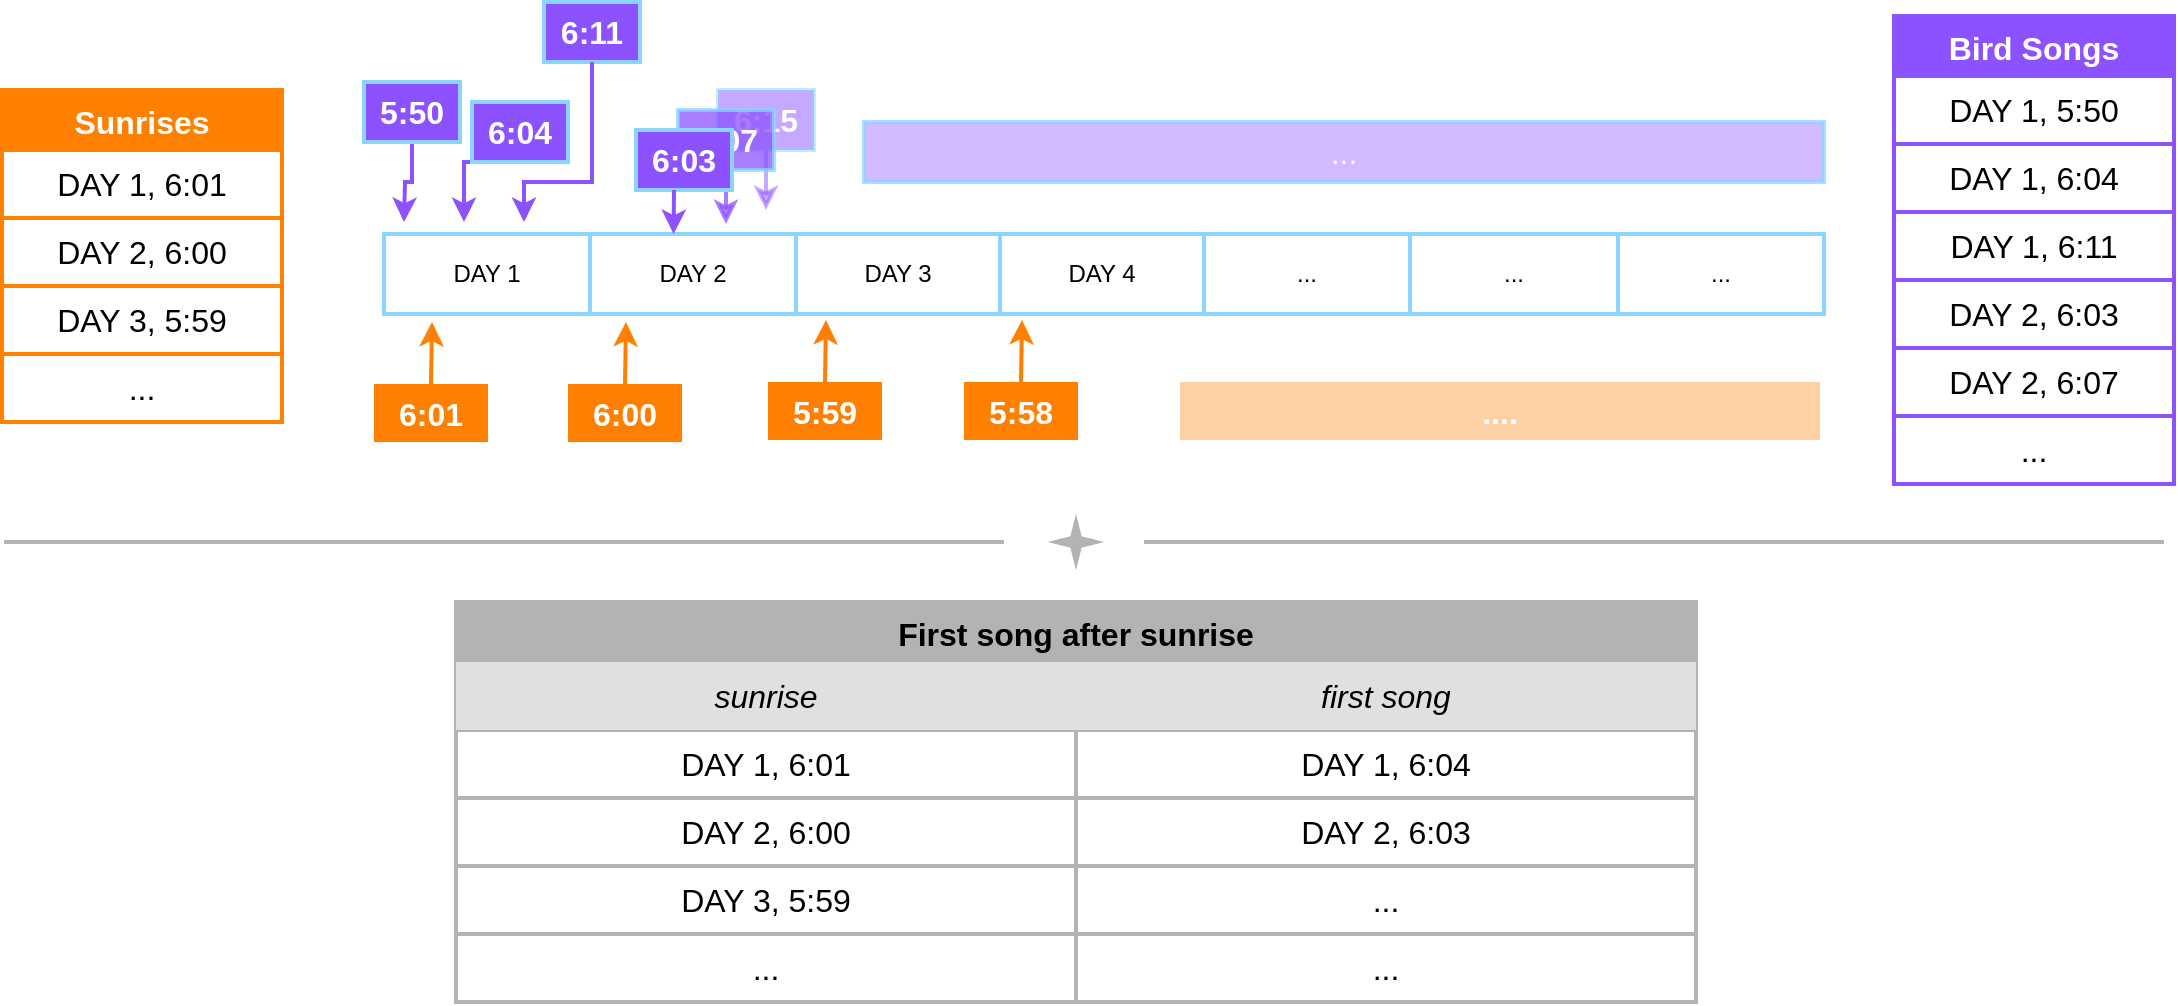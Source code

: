 <mxfile version="16.1.0" type="device"><diagram id="4v7egA7Svk3GROdDyLtR" name="Page-1"><mxGraphModel dx="2200" dy="832" grid="1" gridSize="10" guides="1" tooltips="1" connect="1" arrows="1" fold="1" page="1" pageScale="1" pageWidth="850" pageHeight="1100" math="0" shadow="0"><root><mxCell id="0"/><mxCell id="1" parent="0"/><mxCell id="Ud3-OzyQFxdor-zOb9gR-72" value="" style="group" vertex="1" connectable="0" parent="1"><mxGeometry x="237" y="464" width="48" height="70" as="geometry"/></mxCell><mxCell id="Ud3-OzyQFxdor-zOb9gR-71" style="edgeStyle=orthogonalEdgeStyle;rounded=0;jumpSize=6;orthogonalLoop=1;jettySize=auto;html=1;exitX=0.5;exitY=1;exitDx=0;exitDy=0;fontSize=16;fontColor=#FFFFFF;strokeColor=#8C52FF;strokeWidth=2;opacity=50;" edge="1" parent="Ud3-OzyQFxdor-zOb9gR-72" source="Ud3-OzyQFxdor-zOb9gR-69"><mxGeometry relative="1" as="geometry"><mxPoint x="24" y="60" as="targetPoint"/></mxGeometry></mxCell><mxCell id="Ud3-OzyQFxdor-zOb9gR-69" value="&lt;font style=&quot;font-size: 16px&quot;&gt;6:15&lt;/font&gt;" style="rounded=0;whiteSpace=wrap;html=1;labelBackgroundColor=none;labelBorderColor=none;fontSize=12;fontColor=#FFFFFF;strokeColor=#8AD4FF;strokeWidth=2;fillColor=#8C52FF;fontStyle=1;opacity=50;" vertex="1" parent="Ud3-OzyQFxdor-zOb9gR-72"><mxGeometry width="48" height="30" as="geometry"/></mxCell><mxCell id="Ud3-OzyQFxdor-zOb9gR-73" value="" style="group" vertex="1" connectable="0" parent="Ud3-OzyQFxdor-zOb9gR-72"><mxGeometry x="-20" y="10" width="48" height="60" as="geometry"/></mxCell><mxCell id="Ud3-OzyQFxdor-zOb9gR-74" style="edgeStyle=orthogonalEdgeStyle;rounded=0;jumpSize=6;orthogonalLoop=1;jettySize=auto;html=1;exitX=0.5;exitY=1;exitDx=0;exitDy=0;fontSize=16;fontColor=#FFFFFF;strokeColor=#8C52FF;strokeWidth=2;opacity=75;" edge="1" parent="Ud3-OzyQFxdor-zOb9gR-73" source="Ud3-OzyQFxdor-zOb9gR-75"><mxGeometry relative="1" as="geometry"><mxPoint x="24" y="57" as="targetPoint"/></mxGeometry></mxCell><mxCell id="Ud3-OzyQFxdor-zOb9gR-75" value="&lt;font style=&quot;font-size: 16px&quot;&gt;6:07&lt;/font&gt;" style="rounded=0;whiteSpace=wrap;html=1;labelBackgroundColor=none;labelBorderColor=none;fontSize=12;fontColor=#FFFFFF;strokeColor=#8AD4FF;strokeWidth=2;fillColor=#8C52FF;fontStyle=1;opacity=75;" vertex="1" parent="Ud3-OzyQFxdor-zOb9gR-73"><mxGeometry width="48" height="30" as="geometry"/></mxCell><mxCell id="Ud3-OzyQFxdor-zOb9gR-82" value="&lt;font style=&quot;font-size: 16px&quot;&gt;6:03&lt;/font&gt;" style="rounded=0;whiteSpace=wrap;html=1;labelBackgroundColor=none;labelBorderColor=none;fontSize=12;fontColor=#FFFFFF;strokeColor=#8AD4FF;strokeWidth=2;fillColor=#8C52FF;fontStyle=1;" vertex="1" parent="Ud3-OzyQFxdor-zOb9gR-73"><mxGeometry x="-21" y="10" width="48" height="30" as="geometry"/></mxCell><mxCell id="Ud3-OzyQFxdor-zOb9gR-1" value="" style="shape=table;html=1;whiteSpace=wrap;startSize=0;container=1;collapsible=0;childLayout=tableLayout;strokeColor=#8AD4FF;strokeWidth=2;" vertex="1" parent="1"><mxGeometry x="70" y="536" width="720" height="40" as="geometry"/></mxCell><mxCell id="Ud3-OzyQFxdor-zOb9gR-2" value="" style="shape=partialRectangle;html=1;whiteSpace=wrap;collapsible=0;dropTarget=0;pointerEvents=0;fillColor=none;top=0;left=0;bottom=0;right=0;points=[[0,0.5],[1,0.5]];portConstraint=eastwest;" vertex="1" parent="Ud3-OzyQFxdor-zOb9gR-1"><mxGeometry width="720" height="40" as="geometry"/></mxCell><mxCell id="Ud3-OzyQFxdor-zOb9gR-3" value="DAY 1" style="shape=partialRectangle;html=1;whiteSpace=wrap;connectable=0;fillColor=none;top=0;left=0;bottom=0;right=0;overflow=hidden;pointerEvents=1;" vertex="1" parent="Ud3-OzyQFxdor-zOb9gR-2"><mxGeometry width="103" height="40" as="geometry"><mxRectangle width="103" height="40" as="alternateBounds"/></mxGeometry></mxCell><mxCell id="Ud3-OzyQFxdor-zOb9gR-4" value="DAY 2" style="shape=partialRectangle;html=1;whiteSpace=wrap;connectable=0;fillColor=none;top=0;left=0;bottom=0;right=0;overflow=hidden;pointerEvents=1;" vertex="1" parent="Ud3-OzyQFxdor-zOb9gR-2"><mxGeometry x="103" width="103" height="40" as="geometry"><mxRectangle width="103" height="40" as="alternateBounds"/></mxGeometry></mxCell><mxCell id="Ud3-OzyQFxdor-zOb9gR-5" value="DAY 3" style="shape=partialRectangle;html=1;whiteSpace=wrap;connectable=0;fillColor=none;top=0;left=0;bottom=0;right=0;overflow=hidden;pointerEvents=1;" vertex="1" parent="Ud3-OzyQFxdor-zOb9gR-2"><mxGeometry x="206" width="102" height="40" as="geometry"><mxRectangle width="102" height="40" as="alternateBounds"/></mxGeometry></mxCell><mxCell id="Ud3-OzyQFxdor-zOb9gR-15" value="DAY 4" style="shape=partialRectangle;html=1;whiteSpace=wrap;connectable=0;fillColor=none;top=0;left=0;bottom=0;right=0;overflow=hidden;pointerEvents=1;" vertex="1" parent="Ud3-OzyQFxdor-zOb9gR-2"><mxGeometry x="308" width="102" height="40" as="geometry"><mxRectangle width="102" height="40" as="alternateBounds"/></mxGeometry></mxCell><mxCell id="Ud3-OzyQFxdor-zOb9gR-16" value="..." style="shape=partialRectangle;html=1;whiteSpace=wrap;connectable=0;fillColor=none;top=0;left=0;bottom=0;right=0;overflow=hidden;pointerEvents=1;" vertex="1" parent="Ud3-OzyQFxdor-zOb9gR-2"><mxGeometry x="410" width="103" height="40" as="geometry"><mxRectangle width="103" height="40" as="alternateBounds"/></mxGeometry></mxCell><mxCell id="Ud3-OzyQFxdor-zOb9gR-17" value="..." style="shape=partialRectangle;html=1;whiteSpace=wrap;connectable=0;fillColor=none;top=0;left=0;bottom=0;right=0;overflow=hidden;pointerEvents=1;" vertex="1" parent="Ud3-OzyQFxdor-zOb9gR-2"><mxGeometry x="513" width="104" height="40" as="geometry"><mxRectangle width="104" height="40" as="alternateBounds"/></mxGeometry></mxCell><mxCell id="Ud3-OzyQFxdor-zOb9gR-18" value="..." style="shape=partialRectangle;html=1;whiteSpace=wrap;connectable=0;fillColor=none;top=0;left=0;bottom=0;right=0;overflow=hidden;pointerEvents=1;" vertex="1" parent="Ud3-OzyQFxdor-zOb9gR-2"><mxGeometry x="617" width="103" height="40" as="geometry"><mxRectangle width="103" height="40" as="alternateBounds"/></mxGeometry></mxCell><mxCell id="Ud3-OzyQFxdor-zOb9gR-31" value="" style="group" vertex="1" connectable="0" parent="1"><mxGeometry x="65" y="611" width="57" height="29" as="geometry"/></mxCell><mxCell id="Ud3-OzyQFxdor-zOb9gR-27" value="" style="group" vertex="1" connectable="0" parent="Ud3-OzyQFxdor-zOb9gR-31"><mxGeometry width="57" height="29" as="geometry"/></mxCell><mxCell id="Ud3-OzyQFxdor-zOb9gR-21" value="6:01" style="rounded=0;whiteSpace=wrap;html=1;fontStyle=1;fontSize=16;fontColor=#FFFFFF;labelBackgroundColor=none;labelBorderColor=none;fillColor=#FF8000;strokeColor=none;" vertex="1" parent="Ud3-OzyQFxdor-zOb9gR-27"><mxGeometry width="57" height="29" as="geometry"/></mxCell><mxCell id="Ud3-OzyQFxdor-zOb9gR-30" style="edgeStyle=orthogonalEdgeStyle;rounded=0;jumpSize=6;orthogonalLoop=1;jettySize=auto;html=1;exitX=0.5;exitY=0;exitDx=0;exitDy=0;fontSize=16;fontColor=#FFFFFF;strokeColor=#FF8000;strokeWidth=2;" edge="1" parent="Ud3-OzyQFxdor-zOb9gR-31" source="Ud3-OzyQFxdor-zOb9gR-21"><mxGeometry relative="1" as="geometry"><mxPoint x="29" y="-31" as="targetPoint"/></mxGeometry></mxCell><mxCell id="Ud3-OzyQFxdor-zOb9gR-37" value="" style="group" vertex="1" connectable="0" parent="1"><mxGeometry x="162" y="611" width="57" height="29" as="geometry"/></mxCell><mxCell id="Ud3-OzyQFxdor-zOb9gR-38" value="" style="group" vertex="1" connectable="0" parent="Ud3-OzyQFxdor-zOb9gR-37"><mxGeometry width="57" height="29" as="geometry"/></mxCell><mxCell id="Ud3-OzyQFxdor-zOb9gR-39" value="6:00" style="rounded=0;whiteSpace=wrap;html=1;fontStyle=1;fontSize=16;fontColor=#FFFFFF;labelBackgroundColor=none;labelBorderColor=none;fillColor=#FF8000;strokeColor=none;" vertex="1" parent="Ud3-OzyQFxdor-zOb9gR-38"><mxGeometry width="57" height="29" as="geometry"/></mxCell><mxCell id="Ud3-OzyQFxdor-zOb9gR-40" style="edgeStyle=orthogonalEdgeStyle;rounded=0;jumpSize=6;orthogonalLoop=1;jettySize=auto;html=1;exitX=0.5;exitY=0;exitDx=0;exitDy=0;fontSize=16;fontColor=#FFFFFF;strokeColor=#FF8000;strokeWidth=2;" edge="1" parent="Ud3-OzyQFxdor-zOb9gR-37" source="Ud3-OzyQFxdor-zOb9gR-39"><mxGeometry relative="1" as="geometry"><mxPoint x="29" y="-31" as="targetPoint"/></mxGeometry></mxCell><mxCell id="Ud3-OzyQFxdor-zOb9gR-41" value="" style="group" vertex="1" connectable="0" parent="1"><mxGeometry x="262" y="610" width="57" height="29" as="geometry"/></mxCell><mxCell id="Ud3-OzyQFxdor-zOb9gR-42" value="" style="group" vertex="1" connectable="0" parent="Ud3-OzyQFxdor-zOb9gR-41"><mxGeometry width="57" height="29" as="geometry"/></mxCell><mxCell id="Ud3-OzyQFxdor-zOb9gR-43" value="5:59" style="rounded=0;whiteSpace=wrap;html=1;fontStyle=1;fontSize=16;fontColor=#FFFFFF;labelBackgroundColor=none;labelBorderColor=none;fillColor=#FF8000;strokeColor=none;" vertex="1" parent="Ud3-OzyQFxdor-zOb9gR-42"><mxGeometry width="57" height="29" as="geometry"/></mxCell><mxCell id="Ud3-OzyQFxdor-zOb9gR-44" style="edgeStyle=orthogonalEdgeStyle;rounded=0;jumpSize=6;orthogonalLoop=1;jettySize=auto;html=1;exitX=0.5;exitY=0;exitDx=0;exitDy=0;fontSize=16;fontColor=#FFFFFF;strokeColor=#FF8000;strokeWidth=2;" edge="1" parent="Ud3-OzyQFxdor-zOb9gR-41" source="Ud3-OzyQFxdor-zOb9gR-43"><mxGeometry relative="1" as="geometry"><mxPoint x="29" y="-31" as="targetPoint"/></mxGeometry></mxCell><mxCell id="Ud3-OzyQFxdor-zOb9gR-45" value="" style="group" vertex="1" connectable="0" parent="1"><mxGeometry x="360" y="610" width="57" height="29" as="geometry"/></mxCell><mxCell id="Ud3-OzyQFxdor-zOb9gR-46" value="" style="group" vertex="1" connectable="0" parent="Ud3-OzyQFxdor-zOb9gR-45"><mxGeometry width="57" height="29" as="geometry"/></mxCell><mxCell id="Ud3-OzyQFxdor-zOb9gR-47" value="5:58" style="rounded=0;whiteSpace=wrap;html=1;fontStyle=1;fontSize=16;fontColor=#FFFFFF;labelBackgroundColor=none;labelBorderColor=none;fillColor=#FF8000;strokeColor=none;" vertex="1" parent="Ud3-OzyQFxdor-zOb9gR-46"><mxGeometry width="57" height="29" as="geometry"/></mxCell><mxCell id="Ud3-OzyQFxdor-zOb9gR-48" style="edgeStyle=orthogonalEdgeStyle;rounded=0;jumpSize=6;orthogonalLoop=1;jettySize=auto;html=1;exitX=0.5;exitY=0;exitDx=0;exitDy=0;fontSize=16;fontColor=#FFFFFF;strokeColor=#FF8000;strokeWidth=2;" edge="1" parent="Ud3-OzyQFxdor-zOb9gR-45" source="Ud3-OzyQFxdor-zOb9gR-47"><mxGeometry relative="1" as="geometry"><mxPoint x="29" y="-31" as="targetPoint"/></mxGeometry></mxCell><mxCell id="Ud3-OzyQFxdor-zOb9gR-49" value="...." style="rounded=0;whiteSpace=wrap;html=1;fontStyle=1;fontSize=16;fontColor=#FFFFFF;labelBackgroundColor=none;labelBorderColor=none;fillColor=#FED1A4;strokeColor=none;" vertex="1" parent="1"><mxGeometry x="468" y="610" width="320" height="29" as="geometry"/></mxCell><mxCell id="Ud3-OzyQFxdor-zOb9gR-58" style="edgeStyle=orthogonalEdgeStyle;rounded=0;jumpSize=6;orthogonalLoop=1;jettySize=auto;html=1;exitX=0.5;exitY=1;exitDx=0;exitDy=0;fontSize=16;fontColor=#FFFFFF;strokeColor=#8C52FF;strokeWidth=2;" edge="1" parent="1" source="Ud3-OzyQFxdor-zOb9gR-55"><mxGeometry relative="1" as="geometry"><mxPoint x="80" y="530" as="targetPoint"/></mxGeometry></mxCell><mxCell id="Ud3-OzyQFxdor-zOb9gR-55" value="&lt;font style=&quot;font-size: 16px&quot;&gt;5:50&lt;/font&gt;" style="rounded=0;whiteSpace=wrap;html=1;labelBackgroundColor=none;labelBorderColor=none;fontSize=12;fontColor=#FFFFFF;strokeColor=#8AD4FF;strokeWidth=2;fillColor=#8C52FF;fontStyle=1" vertex="1" parent="1"><mxGeometry x="60" y="460" width="48" height="30" as="geometry"/></mxCell><mxCell id="Ud3-OzyQFxdor-zOb9gR-65" value="&lt;font style=&quot;font-size: 16px&quot;&gt;6:11&lt;br&gt;&lt;/font&gt;" style="rounded=0;whiteSpace=wrap;html=1;labelBackgroundColor=none;labelBorderColor=none;fontSize=12;fontColor=#FFFFFF;strokeColor=#8AD4FF;strokeWidth=2;fillColor=#8C52FF;fontStyle=1" vertex="1" parent="1"><mxGeometry x="150" y="420" width="48" height="30" as="geometry"/></mxCell><mxCell id="Ud3-OzyQFxdor-zOb9gR-68" value="" style="endArrow=classic;html=1;rounded=0;fontSize=16;fontColor=#FFFFFF;strokeColor=#8C52FF;strokeWidth=2;jumpSize=6;exitX=0.5;exitY=1;exitDx=0;exitDy=0;jumpStyle=none;edgeStyle=orthogonalEdgeStyle;" edge="1" parent="1" source="Ud3-OzyQFxdor-zOb9gR-65"><mxGeometry width="50" height="50" relative="1" as="geometry"><mxPoint x="180" y="460" as="sourcePoint"/><mxPoint x="140" y="530" as="targetPoint"/><Array as="points"><mxPoint x="174" y="510"/><mxPoint x="140" y="510"/></Array></mxGeometry></mxCell><mxCell id="Ud3-OzyQFxdor-zOb9gR-83" style="edgeStyle=orthogonalEdgeStyle;rounded=0;jumpSize=6;orthogonalLoop=1;jettySize=auto;html=1;exitX=0.5;exitY=1;exitDx=0;exitDy=0;fontSize=16;fontColor=#FFFFFF;strokeColor=#8C52FF;strokeWidth=2;entryX=0.244;entryY=0;entryDx=0;entryDy=0;entryPerimeter=0;" edge="1" parent="1"><mxGeometry relative="1" as="geometry"><mxPoint x="214.8" y="536" as="targetPoint"/><mxPoint x="215" y="514" as="sourcePoint"/></mxGeometry></mxCell><mxCell id="Ud3-OzyQFxdor-zOb9gR-84" value="..." style="rounded=0;whiteSpace=wrap;html=1;labelBackgroundColor=none;labelBorderColor=none;fontSize=16;fontColor=#FFFFFF;strokeColor=#8AD4FF;strokeWidth=2;fillColor=#C2A3FF;opacity=75;" vertex="1" parent="1"><mxGeometry x="310" y="480" width="480" height="30" as="geometry"/></mxCell><mxCell id="Ud3-OzyQFxdor-zOb9gR-85" value="Sunrises" style="shape=table;startSize=30;container=1;collapsible=0;childLayout=tableLayout;fontStyle=1;align=center;pointerEvents=1;labelBackgroundColor=none;labelBorderColor=none;fontSize=16;fontColor=#FFFFFF;strokeColor=#FF8000;strokeWidth=2;fillColor=#FF8000;" vertex="1" parent="1"><mxGeometry x="-121" y="464" width="140" height="166" as="geometry"/></mxCell><mxCell id="Ud3-OzyQFxdor-zOb9gR-86" value="" style="shape=partialRectangle;html=1;whiteSpace=wrap;collapsible=0;dropTarget=0;pointerEvents=0;fillColor=none;top=0;left=0;bottom=0;right=0;points=[[0,0.5],[1,0.5]];portConstraint=eastwest;labelBackgroundColor=none;labelBorderColor=none;fontSize=16;fontColor=#FFFFFF;strokeColor=#8AD4FF;strokeWidth=2;" vertex="1" parent="Ud3-OzyQFxdor-zOb9gR-85"><mxGeometry y="30" width="140" height="34" as="geometry"/></mxCell><mxCell id="Ud3-OzyQFxdor-zOb9gR-87" value="DAY 1, 6:01" style="shape=partialRectangle;html=1;whiteSpace=wrap;connectable=0;fillColor=none;top=0;left=0;bottom=0;right=0;overflow=hidden;pointerEvents=1;labelBackgroundColor=none;labelBorderColor=none;fontSize=16;fontColor=#000000;strokeColor=#8AD4FF;strokeWidth=2;" vertex="1" parent="Ud3-OzyQFxdor-zOb9gR-86"><mxGeometry width="140" height="34" as="geometry"><mxRectangle width="140" height="34" as="alternateBounds"/></mxGeometry></mxCell><mxCell id="Ud3-OzyQFxdor-zOb9gR-90" value="" style="shape=partialRectangle;html=1;whiteSpace=wrap;collapsible=0;dropTarget=0;pointerEvents=0;fillColor=none;top=0;left=0;bottom=0;right=0;points=[[0,0.5],[1,0.5]];portConstraint=eastwest;labelBackgroundColor=none;labelBorderColor=none;fontSize=16;fontColor=#FFFFFF;strokeColor=#8AD4FF;strokeWidth=2;" vertex="1" parent="Ud3-OzyQFxdor-zOb9gR-85"><mxGeometry y="64" width="140" height="34" as="geometry"/></mxCell><mxCell id="Ud3-OzyQFxdor-zOb9gR-91" value="DAY 2, 6:00" style="shape=partialRectangle;html=1;whiteSpace=wrap;connectable=0;fillColor=none;top=0;left=0;bottom=0;right=0;overflow=hidden;pointerEvents=1;labelBackgroundColor=none;labelBorderColor=none;fontSize=16;fontColor=#000000;strokeColor=#8AD4FF;strokeWidth=2;" vertex="1" parent="Ud3-OzyQFxdor-zOb9gR-90"><mxGeometry width="140" height="34" as="geometry"><mxRectangle width="140" height="34" as="alternateBounds"/></mxGeometry></mxCell><mxCell id="Ud3-OzyQFxdor-zOb9gR-94" value="" style="shape=partialRectangle;html=1;whiteSpace=wrap;collapsible=0;dropTarget=0;pointerEvents=0;fillColor=none;top=0;left=0;bottom=0;right=0;points=[[0,0.5],[1,0.5]];portConstraint=eastwest;labelBackgroundColor=none;labelBorderColor=none;fontSize=16;fontColor=#FFFFFF;strokeColor=#8AD4FF;strokeWidth=2;" vertex="1" parent="Ud3-OzyQFxdor-zOb9gR-85"><mxGeometry y="98" width="140" height="34" as="geometry"/></mxCell><mxCell id="Ud3-OzyQFxdor-zOb9gR-95" value="DAY 3, 5:59" style="shape=partialRectangle;html=1;whiteSpace=wrap;connectable=0;fillColor=none;top=0;left=0;bottom=0;right=0;overflow=hidden;pointerEvents=1;labelBackgroundColor=none;labelBorderColor=none;fontSize=16;fontColor=#000000;strokeColor=#8AD4FF;strokeWidth=2;" vertex="1" parent="Ud3-OzyQFxdor-zOb9gR-94"><mxGeometry width="140" height="34" as="geometry"><mxRectangle width="140" height="34" as="alternateBounds"/></mxGeometry></mxCell><mxCell id="Ud3-OzyQFxdor-zOb9gR-98" style="shape=partialRectangle;html=1;whiteSpace=wrap;collapsible=0;dropTarget=0;pointerEvents=0;fillColor=none;top=0;left=0;bottom=0;right=0;points=[[0,0.5],[1,0.5]];portConstraint=eastwest;labelBackgroundColor=none;labelBorderColor=none;fontSize=16;fontColor=#FFFFFF;strokeColor=#8AD4FF;strokeWidth=2;" vertex="1" parent="Ud3-OzyQFxdor-zOb9gR-85"><mxGeometry y="132" width="140" height="34" as="geometry"/></mxCell><mxCell id="Ud3-OzyQFxdor-zOb9gR-99" value="..." style="shape=partialRectangle;html=1;whiteSpace=wrap;connectable=0;fillColor=none;top=0;left=0;bottom=0;right=0;overflow=hidden;pointerEvents=1;labelBackgroundColor=none;labelBorderColor=none;fontSize=16;fontColor=#000000;strokeColor=#8AD4FF;strokeWidth=2;" vertex="1" parent="Ud3-OzyQFxdor-zOb9gR-98"><mxGeometry width="140" height="34" as="geometry"><mxRectangle width="140" height="34" as="alternateBounds"/></mxGeometry></mxCell><mxCell id="Ud3-OzyQFxdor-zOb9gR-100" value="Bird Songs" style="shape=table;startSize=30;container=1;collapsible=0;childLayout=tableLayout;fontStyle=1;align=center;pointerEvents=1;labelBackgroundColor=none;labelBorderColor=none;fontSize=16;fontColor=#FFFFFF;strokeColor=#8C52FF;strokeWidth=2;fillColor=#8C52FF;" vertex="1" parent="1"><mxGeometry x="825" y="427" width="140" height="234" as="geometry"/></mxCell><mxCell id="Ud3-OzyQFxdor-zOb9gR-101" value="" style="shape=partialRectangle;html=1;whiteSpace=wrap;collapsible=0;dropTarget=0;pointerEvents=0;fillColor=none;top=0;left=0;bottom=0;right=0;points=[[0,0.5],[1,0.5]];portConstraint=eastwest;labelBackgroundColor=none;labelBorderColor=none;fontSize=16;fontColor=#FFFFFF;strokeColor=#8AD4FF;strokeWidth=2;" vertex="1" parent="Ud3-OzyQFxdor-zOb9gR-100"><mxGeometry y="30" width="140" height="34" as="geometry"/></mxCell><mxCell id="Ud3-OzyQFxdor-zOb9gR-102" value="DAY 1, 5:50" style="shape=partialRectangle;html=1;whiteSpace=wrap;connectable=0;fillColor=none;top=0;left=0;bottom=0;right=0;overflow=hidden;pointerEvents=1;labelBackgroundColor=none;labelBorderColor=none;fontSize=16;fontColor=#000000;strokeColor=#8AD4FF;strokeWidth=2;" vertex="1" parent="Ud3-OzyQFxdor-zOb9gR-101"><mxGeometry width="140" height="34" as="geometry"><mxRectangle width="140" height="34" as="alternateBounds"/></mxGeometry></mxCell><mxCell id="Ud3-OzyQFxdor-zOb9gR-103" value="" style="shape=partialRectangle;html=1;whiteSpace=wrap;collapsible=0;dropTarget=0;pointerEvents=0;fillColor=none;top=0;left=0;bottom=0;right=0;points=[[0,0.5],[1,0.5]];portConstraint=eastwest;labelBackgroundColor=none;labelBorderColor=none;fontSize=16;fontColor=#FFFFFF;strokeColor=#8AD4FF;strokeWidth=2;" vertex="1" parent="Ud3-OzyQFxdor-zOb9gR-100"><mxGeometry y="64" width="140" height="34" as="geometry"/></mxCell><mxCell id="Ud3-OzyQFxdor-zOb9gR-104" value="DAY 1, 6:04" style="shape=partialRectangle;html=1;whiteSpace=wrap;connectable=0;fillColor=none;top=0;left=0;bottom=0;right=0;overflow=hidden;pointerEvents=1;labelBackgroundColor=none;labelBorderColor=none;fontSize=16;fontColor=#000000;strokeColor=#8AD4FF;strokeWidth=2;" vertex="1" parent="Ud3-OzyQFxdor-zOb9gR-103"><mxGeometry width="140" height="34" as="geometry"><mxRectangle width="140" height="34" as="alternateBounds"/></mxGeometry></mxCell><mxCell id="Ud3-OzyQFxdor-zOb9gR-105" value="" style="shape=partialRectangle;html=1;whiteSpace=wrap;collapsible=0;dropTarget=0;pointerEvents=0;fillColor=none;top=0;left=0;bottom=0;right=0;points=[[0,0.5],[1,0.5]];portConstraint=eastwest;labelBackgroundColor=none;labelBorderColor=none;fontSize=16;fontColor=#FFFFFF;strokeColor=#8AD4FF;strokeWidth=2;" vertex="1" parent="Ud3-OzyQFxdor-zOb9gR-100"><mxGeometry y="98" width="140" height="34" as="geometry"/></mxCell><mxCell id="Ud3-OzyQFxdor-zOb9gR-106" value="DAY 1, 6:11" style="shape=partialRectangle;html=1;whiteSpace=wrap;connectable=0;fillColor=none;top=0;left=0;bottom=0;right=0;overflow=hidden;pointerEvents=1;labelBackgroundColor=none;labelBorderColor=none;fontSize=16;fontColor=#000000;strokeColor=#8AD4FF;strokeWidth=2;" vertex="1" parent="Ud3-OzyQFxdor-zOb9gR-105"><mxGeometry width="140" height="34" as="geometry"><mxRectangle width="140" height="34" as="alternateBounds"/></mxGeometry></mxCell><mxCell id="Ud3-OzyQFxdor-zOb9gR-107" style="shape=partialRectangle;html=1;whiteSpace=wrap;collapsible=0;dropTarget=0;pointerEvents=0;fillColor=none;top=0;left=0;bottom=0;right=0;points=[[0,0.5],[1,0.5]];portConstraint=eastwest;labelBackgroundColor=none;labelBorderColor=none;fontSize=16;fontColor=#FFFFFF;strokeColor=#8AD4FF;strokeWidth=2;" vertex="1" parent="Ud3-OzyQFxdor-zOb9gR-100"><mxGeometry y="132" width="140" height="34" as="geometry"/></mxCell><mxCell id="Ud3-OzyQFxdor-zOb9gR-108" value="DAY 2, 6:03" style="shape=partialRectangle;html=1;whiteSpace=wrap;connectable=0;fillColor=none;top=0;left=0;bottom=0;right=0;overflow=hidden;pointerEvents=1;labelBackgroundColor=none;labelBorderColor=none;fontSize=16;fontColor=#000000;strokeColor=#8AD4FF;strokeWidth=2;" vertex="1" parent="Ud3-OzyQFxdor-zOb9gR-107"><mxGeometry width="140" height="34" as="geometry"><mxRectangle width="140" height="34" as="alternateBounds"/></mxGeometry></mxCell><mxCell id="Ud3-OzyQFxdor-zOb9gR-109" style="shape=partialRectangle;html=1;whiteSpace=wrap;collapsible=0;dropTarget=0;pointerEvents=0;fillColor=none;top=0;left=0;bottom=0;right=0;points=[[0,0.5],[1,0.5]];portConstraint=eastwest;labelBackgroundColor=none;labelBorderColor=none;fontSize=16;fontColor=#FFFFFF;strokeColor=#8AD4FF;strokeWidth=2;" vertex="1" parent="Ud3-OzyQFxdor-zOb9gR-100"><mxGeometry y="166" width="140" height="34" as="geometry"/></mxCell><mxCell id="Ud3-OzyQFxdor-zOb9gR-110" value="DAY 2, 6:07" style="shape=partialRectangle;html=1;whiteSpace=wrap;connectable=0;fillColor=none;top=0;left=0;bottom=0;right=0;overflow=hidden;pointerEvents=1;labelBackgroundColor=none;labelBorderColor=none;fontSize=16;fontColor=#000000;strokeColor=#8AD4FF;strokeWidth=2;" vertex="1" parent="Ud3-OzyQFxdor-zOb9gR-109"><mxGeometry width="140" height="34" as="geometry"><mxRectangle width="140" height="34" as="alternateBounds"/></mxGeometry></mxCell><mxCell id="Ud3-OzyQFxdor-zOb9gR-111" style="shape=partialRectangle;html=1;whiteSpace=wrap;collapsible=0;dropTarget=0;pointerEvents=0;fillColor=none;top=0;left=0;bottom=0;right=0;points=[[0,0.5],[1,0.5]];portConstraint=eastwest;labelBackgroundColor=none;labelBorderColor=none;fontSize=16;fontColor=#FFFFFF;strokeColor=#8AD4FF;strokeWidth=2;" vertex="1" parent="Ud3-OzyQFxdor-zOb9gR-100"><mxGeometry y="200" width="140" height="34" as="geometry"/></mxCell><mxCell id="Ud3-OzyQFxdor-zOb9gR-112" value="..." style="shape=partialRectangle;html=1;whiteSpace=wrap;connectable=0;fillColor=none;top=0;left=0;bottom=0;right=0;overflow=hidden;pointerEvents=1;labelBackgroundColor=none;labelBorderColor=none;fontSize=16;fontColor=#000000;strokeColor=#8AD4FF;strokeWidth=2;" vertex="1" parent="Ud3-OzyQFxdor-zOb9gR-111"><mxGeometry width="140" height="34" as="geometry"><mxRectangle width="140" height="34" as="alternateBounds"/></mxGeometry></mxCell><mxCell id="Ud3-OzyQFxdor-zOb9gR-113" value="First song after sunrise" style="shape=table;startSize=30;container=1;collapsible=0;childLayout=tableLayout;fontStyle=1;align=center;pointerEvents=1;labelBackgroundColor=none;labelBorderColor=none;fontSize=16;fontColor=#000000;strokeColor=#B3B3B3;strokeWidth=2;fillColor=#B3B3B3;" vertex="1" parent="1"><mxGeometry x="106" y="720" width="620" height="200" as="geometry"/></mxCell><mxCell id="Ud3-OzyQFxdor-zOb9gR-114" value="" style="shape=partialRectangle;html=1;whiteSpace=wrap;collapsible=0;dropTarget=0;pointerEvents=0;fillColor=none;top=0;left=0;bottom=0;right=0;points=[[0,0.5],[1,0.5]];portConstraint=eastwest;labelBackgroundColor=none;labelBorderColor=none;fontSize=16;fontColor=#FFFFFF;strokeColor=#8AD4FF;strokeWidth=2;" vertex="1" parent="Ud3-OzyQFxdor-zOb9gR-113"><mxGeometry y="30" width="620" height="34" as="geometry"/></mxCell><mxCell id="Ud3-OzyQFxdor-zOb9gR-115" value="&lt;i&gt;sunrise&lt;/i&gt;" style="shape=partialRectangle;html=1;whiteSpace=wrap;connectable=0;fillColor=#E0E0E0;top=0;left=0;bottom=0;right=0;overflow=hidden;pointerEvents=1;labelBackgroundColor=none;labelBorderColor=none;fontSize=16;fontColor=#000000;strokeColor=#B3B3B3;strokeWidth=2;" vertex="1" parent="Ud3-OzyQFxdor-zOb9gR-114"><mxGeometry width="310" height="34" as="geometry"><mxRectangle width="310" height="34" as="alternateBounds"/></mxGeometry></mxCell><mxCell id="Ud3-OzyQFxdor-zOb9gR-122" value="&lt;i&gt;first song&lt;/i&gt;" style="shape=partialRectangle;html=1;whiteSpace=wrap;connectable=0;fillColor=#E0E0E0;top=0;left=0;bottom=0;right=0;overflow=hidden;pointerEvents=1;labelBackgroundColor=none;labelBorderColor=none;fontSize=16;fontColor=#000000;strokeColor=#B3B3B3;strokeWidth=2;" vertex="1" parent="Ud3-OzyQFxdor-zOb9gR-114"><mxGeometry x="310" width="310" height="34" as="geometry"><mxRectangle width="310" height="34" as="alternateBounds"/></mxGeometry></mxCell><mxCell id="Ud3-OzyQFxdor-zOb9gR-116" value="" style="shape=partialRectangle;html=1;whiteSpace=wrap;collapsible=0;dropTarget=0;pointerEvents=0;fillColor=none;top=0;left=0;bottom=0;right=0;points=[[0,0.5],[1,0.5]];portConstraint=eastwest;labelBackgroundColor=none;labelBorderColor=none;fontSize=16;fontColor=#FFFFFF;strokeColor=#8AD4FF;strokeWidth=2;" vertex="1" parent="Ud3-OzyQFxdor-zOb9gR-113"><mxGeometry y="64" width="620" height="34" as="geometry"/></mxCell><mxCell id="Ud3-OzyQFxdor-zOb9gR-117" value="DAY 1, 6:01" style="shape=partialRectangle;html=1;whiteSpace=wrap;connectable=0;fillColor=none;top=0;left=0;bottom=0;right=0;overflow=hidden;pointerEvents=1;labelBackgroundColor=none;labelBorderColor=none;fontSize=16;fontColor=#000000;strokeColor=#8AD4FF;strokeWidth=2;" vertex="1" parent="Ud3-OzyQFxdor-zOb9gR-116"><mxGeometry width="310" height="34" as="geometry"><mxRectangle width="310" height="34" as="alternateBounds"/></mxGeometry></mxCell><mxCell id="Ud3-OzyQFxdor-zOb9gR-123" value="DAY 1, 6:04" style="shape=partialRectangle;html=1;whiteSpace=wrap;connectable=0;fillColor=none;top=0;left=0;bottom=0;right=0;overflow=hidden;pointerEvents=1;labelBackgroundColor=none;labelBorderColor=none;fontSize=16;fontColor=#000000;strokeColor=#8AD4FF;strokeWidth=2;" vertex="1" parent="Ud3-OzyQFxdor-zOb9gR-116"><mxGeometry x="310" width="310" height="34" as="geometry"><mxRectangle width="310" height="34" as="alternateBounds"/></mxGeometry></mxCell><mxCell id="Ud3-OzyQFxdor-zOb9gR-118" value="" style="shape=partialRectangle;html=1;whiteSpace=wrap;collapsible=0;dropTarget=0;pointerEvents=0;fillColor=none;top=0;left=0;bottom=0;right=0;points=[[0,0.5],[1,0.5]];portConstraint=eastwest;labelBackgroundColor=none;labelBorderColor=none;fontSize=16;fontColor=#FFFFFF;strokeColor=#8AD4FF;strokeWidth=2;" vertex="1" parent="Ud3-OzyQFxdor-zOb9gR-113"><mxGeometry y="98" width="620" height="34" as="geometry"/></mxCell><mxCell id="Ud3-OzyQFxdor-zOb9gR-119" value="DAY 2, 6:00" style="shape=partialRectangle;html=1;whiteSpace=wrap;connectable=0;fillColor=none;top=0;left=0;bottom=0;right=0;overflow=hidden;pointerEvents=1;labelBackgroundColor=none;labelBorderColor=none;fontSize=16;fontColor=#000000;strokeColor=#8AD4FF;strokeWidth=2;" vertex="1" parent="Ud3-OzyQFxdor-zOb9gR-118"><mxGeometry width="310" height="34" as="geometry"><mxRectangle width="310" height="34" as="alternateBounds"/></mxGeometry></mxCell><mxCell id="Ud3-OzyQFxdor-zOb9gR-124" value="DAY 2, 6:03" style="shape=partialRectangle;html=1;whiteSpace=wrap;connectable=0;fillColor=none;top=0;left=0;bottom=0;right=0;overflow=hidden;pointerEvents=1;labelBackgroundColor=none;labelBorderColor=none;fontSize=16;fontColor=#000000;strokeColor=#8AD4FF;strokeWidth=2;" vertex="1" parent="Ud3-OzyQFxdor-zOb9gR-118"><mxGeometry x="310" width="310" height="34" as="geometry"><mxRectangle width="310" height="34" as="alternateBounds"/></mxGeometry></mxCell><mxCell id="Ud3-OzyQFxdor-zOb9gR-120" style="shape=partialRectangle;html=1;whiteSpace=wrap;collapsible=0;dropTarget=0;pointerEvents=0;fillColor=none;top=0;left=0;bottom=0;right=0;points=[[0,0.5],[1,0.5]];portConstraint=eastwest;labelBackgroundColor=none;labelBorderColor=none;fontSize=16;fontColor=#FFFFFF;strokeColor=#8AD4FF;strokeWidth=2;" vertex="1" parent="Ud3-OzyQFxdor-zOb9gR-113"><mxGeometry y="132" width="620" height="34" as="geometry"/></mxCell><mxCell id="Ud3-OzyQFxdor-zOb9gR-121" value="DAY 3, 5:59" style="shape=partialRectangle;html=1;whiteSpace=wrap;connectable=0;fillColor=none;top=0;left=0;bottom=0;right=0;overflow=hidden;pointerEvents=1;labelBackgroundColor=none;labelBorderColor=none;fontSize=16;fontColor=#000000;strokeColor=#8AD4FF;strokeWidth=2;" vertex="1" parent="Ud3-OzyQFxdor-zOb9gR-120"><mxGeometry width="310" height="34" as="geometry"><mxRectangle width="310" height="34" as="alternateBounds"/></mxGeometry></mxCell><mxCell id="Ud3-OzyQFxdor-zOb9gR-125" value="..." style="shape=partialRectangle;html=1;whiteSpace=wrap;connectable=0;fillColor=none;top=0;left=0;bottom=0;right=0;overflow=hidden;pointerEvents=1;labelBackgroundColor=none;labelBorderColor=none;fontSize=16;fontColor=#000000;strokeColor=#8AD4FF;strokeWidth=2;" vertex="1" parent="Ud3-OzyQFxdor-zOb9gR-120"><mxGeometry x="310" width="310" height="34" as="geometry"><mxRectangle width="310" height="34" as="alternateBounds"/></mxGeometry></mxCell><mxCell id="Ud3-OzyQFxdor-zOb9gR-126" style="shape=partialRectangle;html=1;whiteSpace=wrap;collapsible=0;dropTarget=0;pointerEvents=0;fillColor=none;top=0;left=0;bottom=0;right=0;points=[[0,0.5],[1,0.5]];portConstraint=eastwest;labelBackgroundColor=none;labelBorderColor=none;fontSize=16;fontColor=#FFFFFF;strokeColor=#8AD4FF;strokeWidth=2;" vertex="1" parent="Ud3-OzyQFxdor-zOb9gR-113"><mxGeometry y="166" width="620" height="34" as="geometry"/></mxCell><mxCell id="Ud3-OzyQFxdor-zOb9gR-127" value="..." style="shape=partialRectangle;html=1;whiteSpace=wrap;connectable=0;fillColor=none;top=0;left=0;bottom=0;right=0;overflow=hidden;pointerEvents=1;labelBackgroundColor=none;labelBorderColor=none;fontSize=16;fontColor=#000000;strokeColor=#8AD4FF;strokeWidth=2;" vertex="1" parent="Ud3-OzyQFxdor-zOb9gR-126"><mxGeometry width="310" height="34" as="geometry"><mxRectangle width="310" height="34" as="alternateBounds"/></mxGeometry></mxCell><mxCell id="Ud3-OzyQFxdor-zOb9gR-128" value="..." style="shape=partialRectangle;html=1;whiteSpace=wrap;connectable=0;fillColor=none;top=0;left=0;bottom=0;right=0;overflow=hidden;pointerEvents=1;labelBackgroundColor=none;labelBorderColor=none;fontSize=16;fontColor=#000000;strokeColor=#8AD4FF;strokeWidth=2;" vertex="1" parent="Ud3-OzyQFxdor-zOb9gR-126"><mxGeometry x="310" width="310" height="34" as="geometry"><mxRectangle width="310" height="34" as="alternateBounds"/></mxGeometry></mxCell><mxCell id="Ud3-OzyQFxdor-zOb9gR-129" value="" style="verticalLabelPosition=bottom;verticalAlign=top;html=1;shape=mxgraph.basic.4_point_star_2;dx=0.8;labelBackgroundColor=none;labelBorderColor=none;fontSize=16;fontColor=#000000;strokeColor=#B3B3B3;strokeWidth=2;fillColor=#B3B3B3;" vertex="1" parent="1"><mxGeometry x="406" y="680" width="20" height="20" as="geometry"/></mxCell><mxCell id="Ud3-OzyQFxdor-zOb9gR-130" value="" style="line;strokeWidth=2;html=1;labelBackgroundColor=none;labelBorderColor=none;fontSize=16;fontColor=#000000;fillColor=#B3B3B3;strokeColor=#B3B3B3;" vertex="1" parent="1"><mxGeometry x="-120" y="685" width="500" height="10" as="geometry"/></mxCell><mxCell id="Ud3-OzyQFxdor-zOb9gR-131" value="" style="line;strokeWidth=2;html=1;labelBackgroundColor=none;labelBorderColor=none;fontSize=16;fontColor=#000000;fillColor=#B3B3B3;strokeColor=#B3B3B3;" vertex="1" parent="1"><mxGeometry x="450" y="685" width="510" height="10" as="geometry"/></mxCell><mxCell id="Ud3-OzyQFxdor-zOb9gR-61" style="edgeStyle=orthogonalEdgeStyle;rounded=0;jumpSize=6;orthogonalLoop=1;jettySize=auto;html=1;exitX=0.25;exitY=1;exitDx=0;exitDy=0;fontSize=16;fontColor=#FFFFFF;strokeColor=#8C52FF;strokeWidth=2;" edge="1" parent="1" source="Ud3-OzyQFxdor-zOb9gR-62"><mxGeometry relative="1" as="geometry"><mxPoint x="110" y="530" as="targetPoint"/></mxGeometry></mxCell><mxCell id="Ud3-OzyQFxdor-zOb9gR-62" value="&lt;font style=&quot;font-size: 16px&quot;&gt;6:04&lt;/font&gt;" style="rounded=0;whiteSpace=wrap;html=1;labelBackgroundColor=none;labelBorderColor=none;fontSize=12;fontColor=#FFFFFF;strokeColor=#8AD4FF;strokeWidth=2;fillColor=#8C52FF;fontStyle=1" vertex="1" parent="1"><mxGeometry x="114" y="470" width="48" height="30" as="geometry"/></mxCell></root></mxGraphModel></diagram></mxfile>